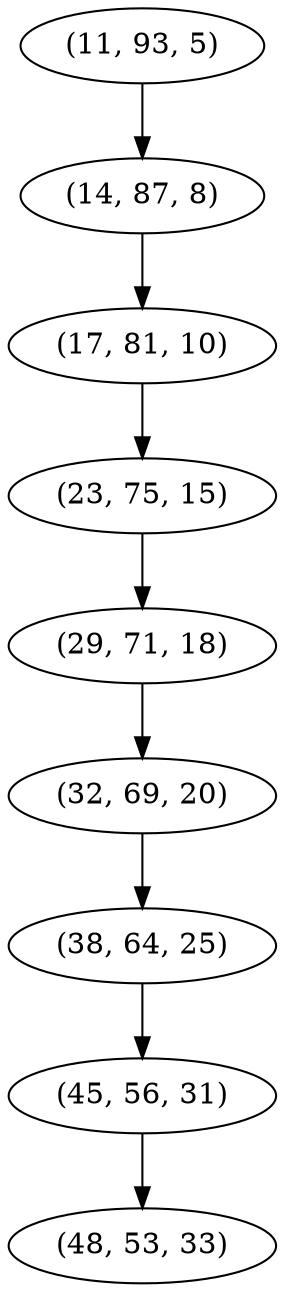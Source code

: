 digraph tree {
    "(11, 93, 5)";
    "(14, 87, 8)";
    "(17, 81, 10)";
    "(23, 75, 15)";
    "(29, 71, 18)";
    "(32, 69, 20)";
    "(38, 64, 25)";
    "(45, 56, 31)";
    "(48, 53, 33)";
    "(11, 93, 5)" -> "(14, 87, 8)";
    "(14, 87, 8)" -> "(17, 81, 10)";
    "(17, 81, 10)" -> "(23, 75, 15)";
    "(23, 75, 15)" -> "(29, 71, 18)";
    "(29, 71, 18)" -> "(32, 69, 20)";
    "(32, 69, 20)" -> "(38, 64, 25)";
    "(38, 64, 25)" -> "(45, 56, 31)";
    "(45, 56, 31)" -> "(48, 53, 33)";
}
